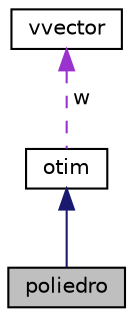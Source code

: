 digraph "poliedro"
{
  edge [fontname="Helvetica",fontsize="10",labelfontname="Helvetica",labelfontsize="10"];
  node [fontname="Helvetica",fontsize="10",shape=record];
  Node2 [label="poliedro",height=0.2,width=0.4,color="black", fillcolor="grey75", style="filled", fontcolor="black"];
  Node3 -> Node2 [dir="back",color="midnightblue",fontsize="10",style="solid",fontname="Helvetica"];
  Node3 [label="otim",height=0.2,width=0.4,color="black", fillcolor="white", style="filled",URL="$classotim.html"];
  Node4 -> Node3 [dir="back",color="darkorchid3",fontsize="10",style="dashed",label=" w" ,fontname="Helvetica"];
  Node4 [label="vvector",height=0.2,width=0.4,color="black", fillcolor="white", style="filled",URL="$classvvector.html"];
}

